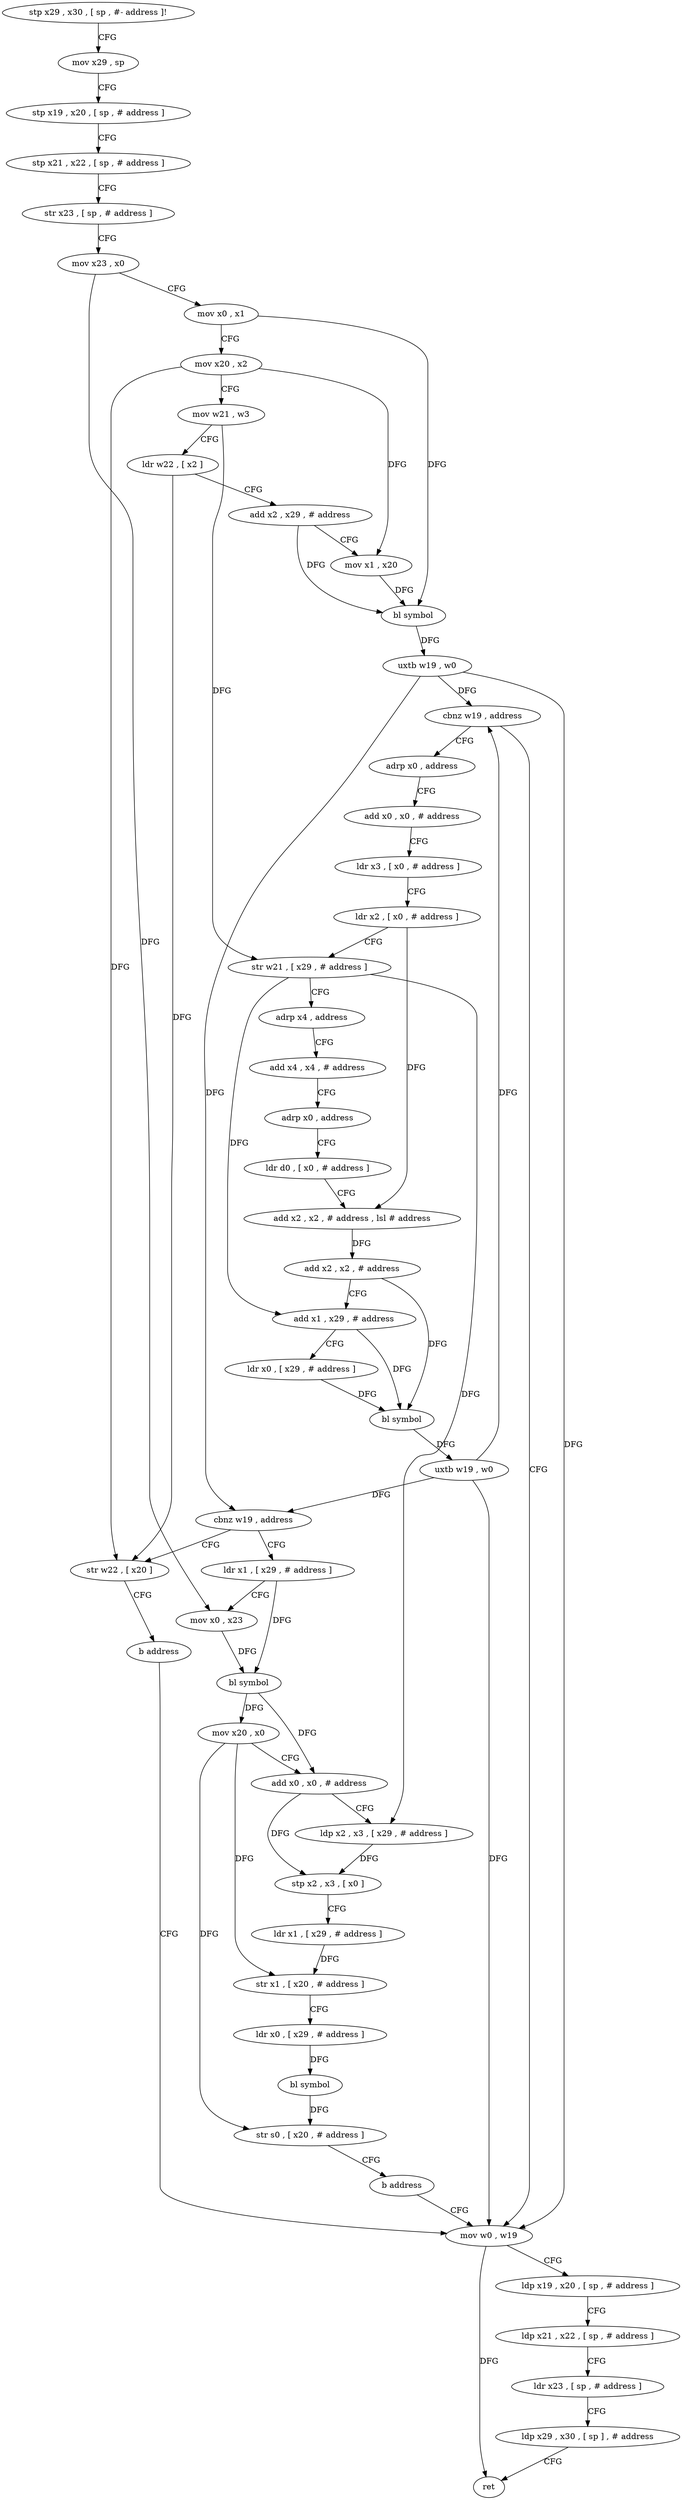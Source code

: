 digraph "func" {
"4248196" [label = "stp x29 , x30 , [ sp , #- address ]!" ]
"4248200" [label = "mov x29 , sp" ]
"4248204" [label = "stp x19 , x20 , [ sp , # address ]" ]
"4248208" [label = "stp x21 , x22 , [ sp , # address ]" ]
"4248212" [label = "str x23 , [ sp , # address ]" ]
"4248216" [label = "mov x23 , x0" ]
"4248220" [label = "mov x0 , x1" ]
"4248224" [label = "mov x20 , x2" ]
"4248228" [label = "mov w21 , w3" ]
"4248232" [label = "ldr w22 , [ x2 ]" ]
"4248236" [label = "add x2 , x29 , # address" ]
"4248240" [label = "mov x1 , x20" ]
"4248244" [label = "bl symbol" ]
"4248248" [label = "uxtb w19 , w0" ]
"4248252" [label = "cbnz w19 , address" ]
"4248280" [label = "adrp x0 , address" ]
"4248256" [label = "mov w0 , w19" ]
"4248284" [label = "add x0 , x0 , # address" ]
"4248288" [label = "ldr x3 , [ x0 , # address ]" ]
"4248292" [label = "ldr x2 , [ x0 , # address ]" ]
"4248296" [label = "str w21 , [ x29 , # address ]" ]
"4248300" [label = "adrp x4 , address" ]
"4248304" [label = "add x4 , x4 , # address" ]
"4248308" [label = "adrp x0 , address" ]
"4248312" [label = "ldr d0 , [ x0 , # address ]" ]
"4248316" [label = "add x2 , x2 , # address , lsl # address" ]
"4248320" [label = "add x2 , x2 , # address" ]
"4248324" [label = "add x1 , x29 , # address" ]
"4248328" [label = "ldr x0 , [ x29 , # address ]" ]
"4248332" [label = "bl symbol" ]
"4248336" [label = "uxtb w19 , w0" ]
"4248340" [label = "cbnz w19 , address" ]
"4248352" [label = "ldr x1 , [ x29 , # address ]" ]
"4248344" [label = "str w22 , [ x20 ]" ]
"4248260" [label = "ldp x19 , x20 , [ sp , # address ]" ]
"4248264" [label = "ldp x21 , x22 , [ sp , # address ]" ]
"4248268" [label = "ldr x23 , [ sp , # address ]" ]
"4248272" [label = "ldp x29 , x30 , [ sp ] , # address" ]
"4248276" [label = "ret" ]
"4248356" [label = "mov x0 , x23" ]
"4248360" [label = "bl symbol" ]
"4248364" [label = "mov x20 , x0" ]
"4248368" [label = "add x0 , x0 , # address" ]
"4248372" [label = "ldp x2 , x3 , [ x29 , # address ]" ]
"4248376" [label = "stp x2 , x3 , [ x0 ]" ]
"4248380" [label = "ldr x1 , [ x29 , # address ]" ]
"4248384" [label = "str x1 , [ x20 , # address ]" ]
"4248388" [label = "ldr x0 , [ x29 , # address ]" ]
"4248392" [label = "bl symbol" ]
"4248396" [label = "str s0 , [ x20 , # address ]" ]
"4248400" [label = "b address" ]
"4248348" [label = "b address" ]
"4248196" -> "4248200" [ label = "CFG" ]
"4248200" -> "4248204" [ label = "CFG" ]
"4248204" -> "4248208" [ label = "CFG" ]
"4248208" -> "4248212" [ label = "CFG" ]
"4248212" -> "4248216" [ label = "CFG" ]
"4248216" -> "4248220" [ label = "CFG" ]
"4248216" -> "4248356" [ label = "DFG" ]
"4248220" -> "4248224" [ label = "CFG" ]
"4248220" -> "4248244" [ label = "DFG" ]
"4248224" -> "4248228" [ label = "CFG" ]
"4248224" -> "4248240" [ label = "DFG" ]
"4248224" -> "4248344" [ label = "DFG" ]
"4248228" -> "4248232" [ label = "CFG" ]
"4248228" -> "4248296" [ label = "DFG" ]
"4248232" -> "4248236" [ label = "CFG" ]
"4248232" -> "4248344" [ label = "DFG" ]
"4248236" -> "4248240" [ label = "CFG" ]
"4248236" -> "4248244" [ label = "DFG" ]
"4248240" -> "4248244" [ label = "DFG" ]
"4248244" -> "4248248" [ label = "DFG" ]
"4248248" -> "4248252" [ label = "DFG" ]
"4248248" -> "4248340" [ label = "DFG" ]
"4248248" -> "4248256" [ label = "DFG" ]
"4248252" -> "4248280" [ label = "CFG" ]
"4248252" -> "4248256" [ label = "CFG" ]
"4248280" -> "4248284" [ label = "CFG" ]
"4248256" -> "4248260" [ label = "CFG" ]
"4248256" -> "4248276" [ label = "DFG" ]
"4248284" -> "4248288" [ label = "CFG" ]
"4248288" -> "4248292" [ label = "CFG" ]
"4248292" -> "4248296" [ label = "CFG" ]
"4248292" -> "4248316" [ label = "DFG" ]
"4248296" -> "4248300" [ label = "CFG" ]
"4248296" -> "4248372" [ label = "DFG" ]
"4248296" -> "4248324" [ label = "DFG" ]
"4248300" -> "4248304" [ label = "CFG" ]
"4248304" -> "4248308" [ label = "CFG" ]
"4248308" -> "4248312" [ label = "CFG" ]
"4248312" -> "4248316" [ label = "CFG" ]
"4248316" -> "4248320" [ label = "DFG" ]
"4248320" -> "4248324" [ label = "CFG" ]
"4248320" -> "4248332" [ label = "DFG" ]
"4248324" -> "4248328" [ label = "CFG" ]
"4248324" -> "4248332" [ label = "DFG" ]
"4248328" -> "4248332" [ label = "DFG" ]
"4248332" -> "4248336" [ label = "DFG" ]
"4248336" -> "4248340" [ label = "DFG" ]
"4248336" -> "4248252" [ label = "DFG" ]
"4248336" -> "4248256" [ label = "DFG" ]
"4248340" -> "4248352" [ label = "CFG" ]
"4248340" -> "4248344" [ label = "CFG" ]
"4248352" -> "4248356" [ label = "CFG" ]
"4248352" -> "4248360" [ label = "DFG" ]
"4248344" -> "4248348" [ label = "CFG" ]
"4248260" -> "4248264" [ label = "CFG" ]
"4248264" -> "4248268" [ label = "CFG" ]
"4248268" -> "4248272" [ label = "CFG" ]
"4248272" -> "4248276" [ label = "CFG" ]
"4248356" -> "4248360" [ label = "DFG" ]
"4248360" -> "4248364" [ label = "DFG" ]
"4248360" -> "4248368" [ label = "DFG" ]
"4248364" -> "4248368" [ label = "CFG" ]
"4248364" -> "4248384" [ label = "DFG" ]
"4248364" -> "4248396" [ label = "DFG" ]
"4248368" -> "4248372" [ label = "CFG" ]
"4248368" -> "4248376" [ label = "DFG" ]
"4248372" -> "4248376" [ label = "DFG" ]
"4248376" -> "4248380" [ label = "CFG" ]
"4248380" -> "4248384" [ label = "DFG" ]
"4248384" -> "4248388" [ label = "CFG" ]
"4248388" -> "4248392" [ label = "DFG" ]
"4248392" -> "4248396" [ label = "DFG" ]
"4248396" -> "4248400" [ label = "CFG" ]
"4248400" -> "4248256" [ label = "CFG" ]
"4248348" -> "4248256" [ label = "CFG" ]
}
